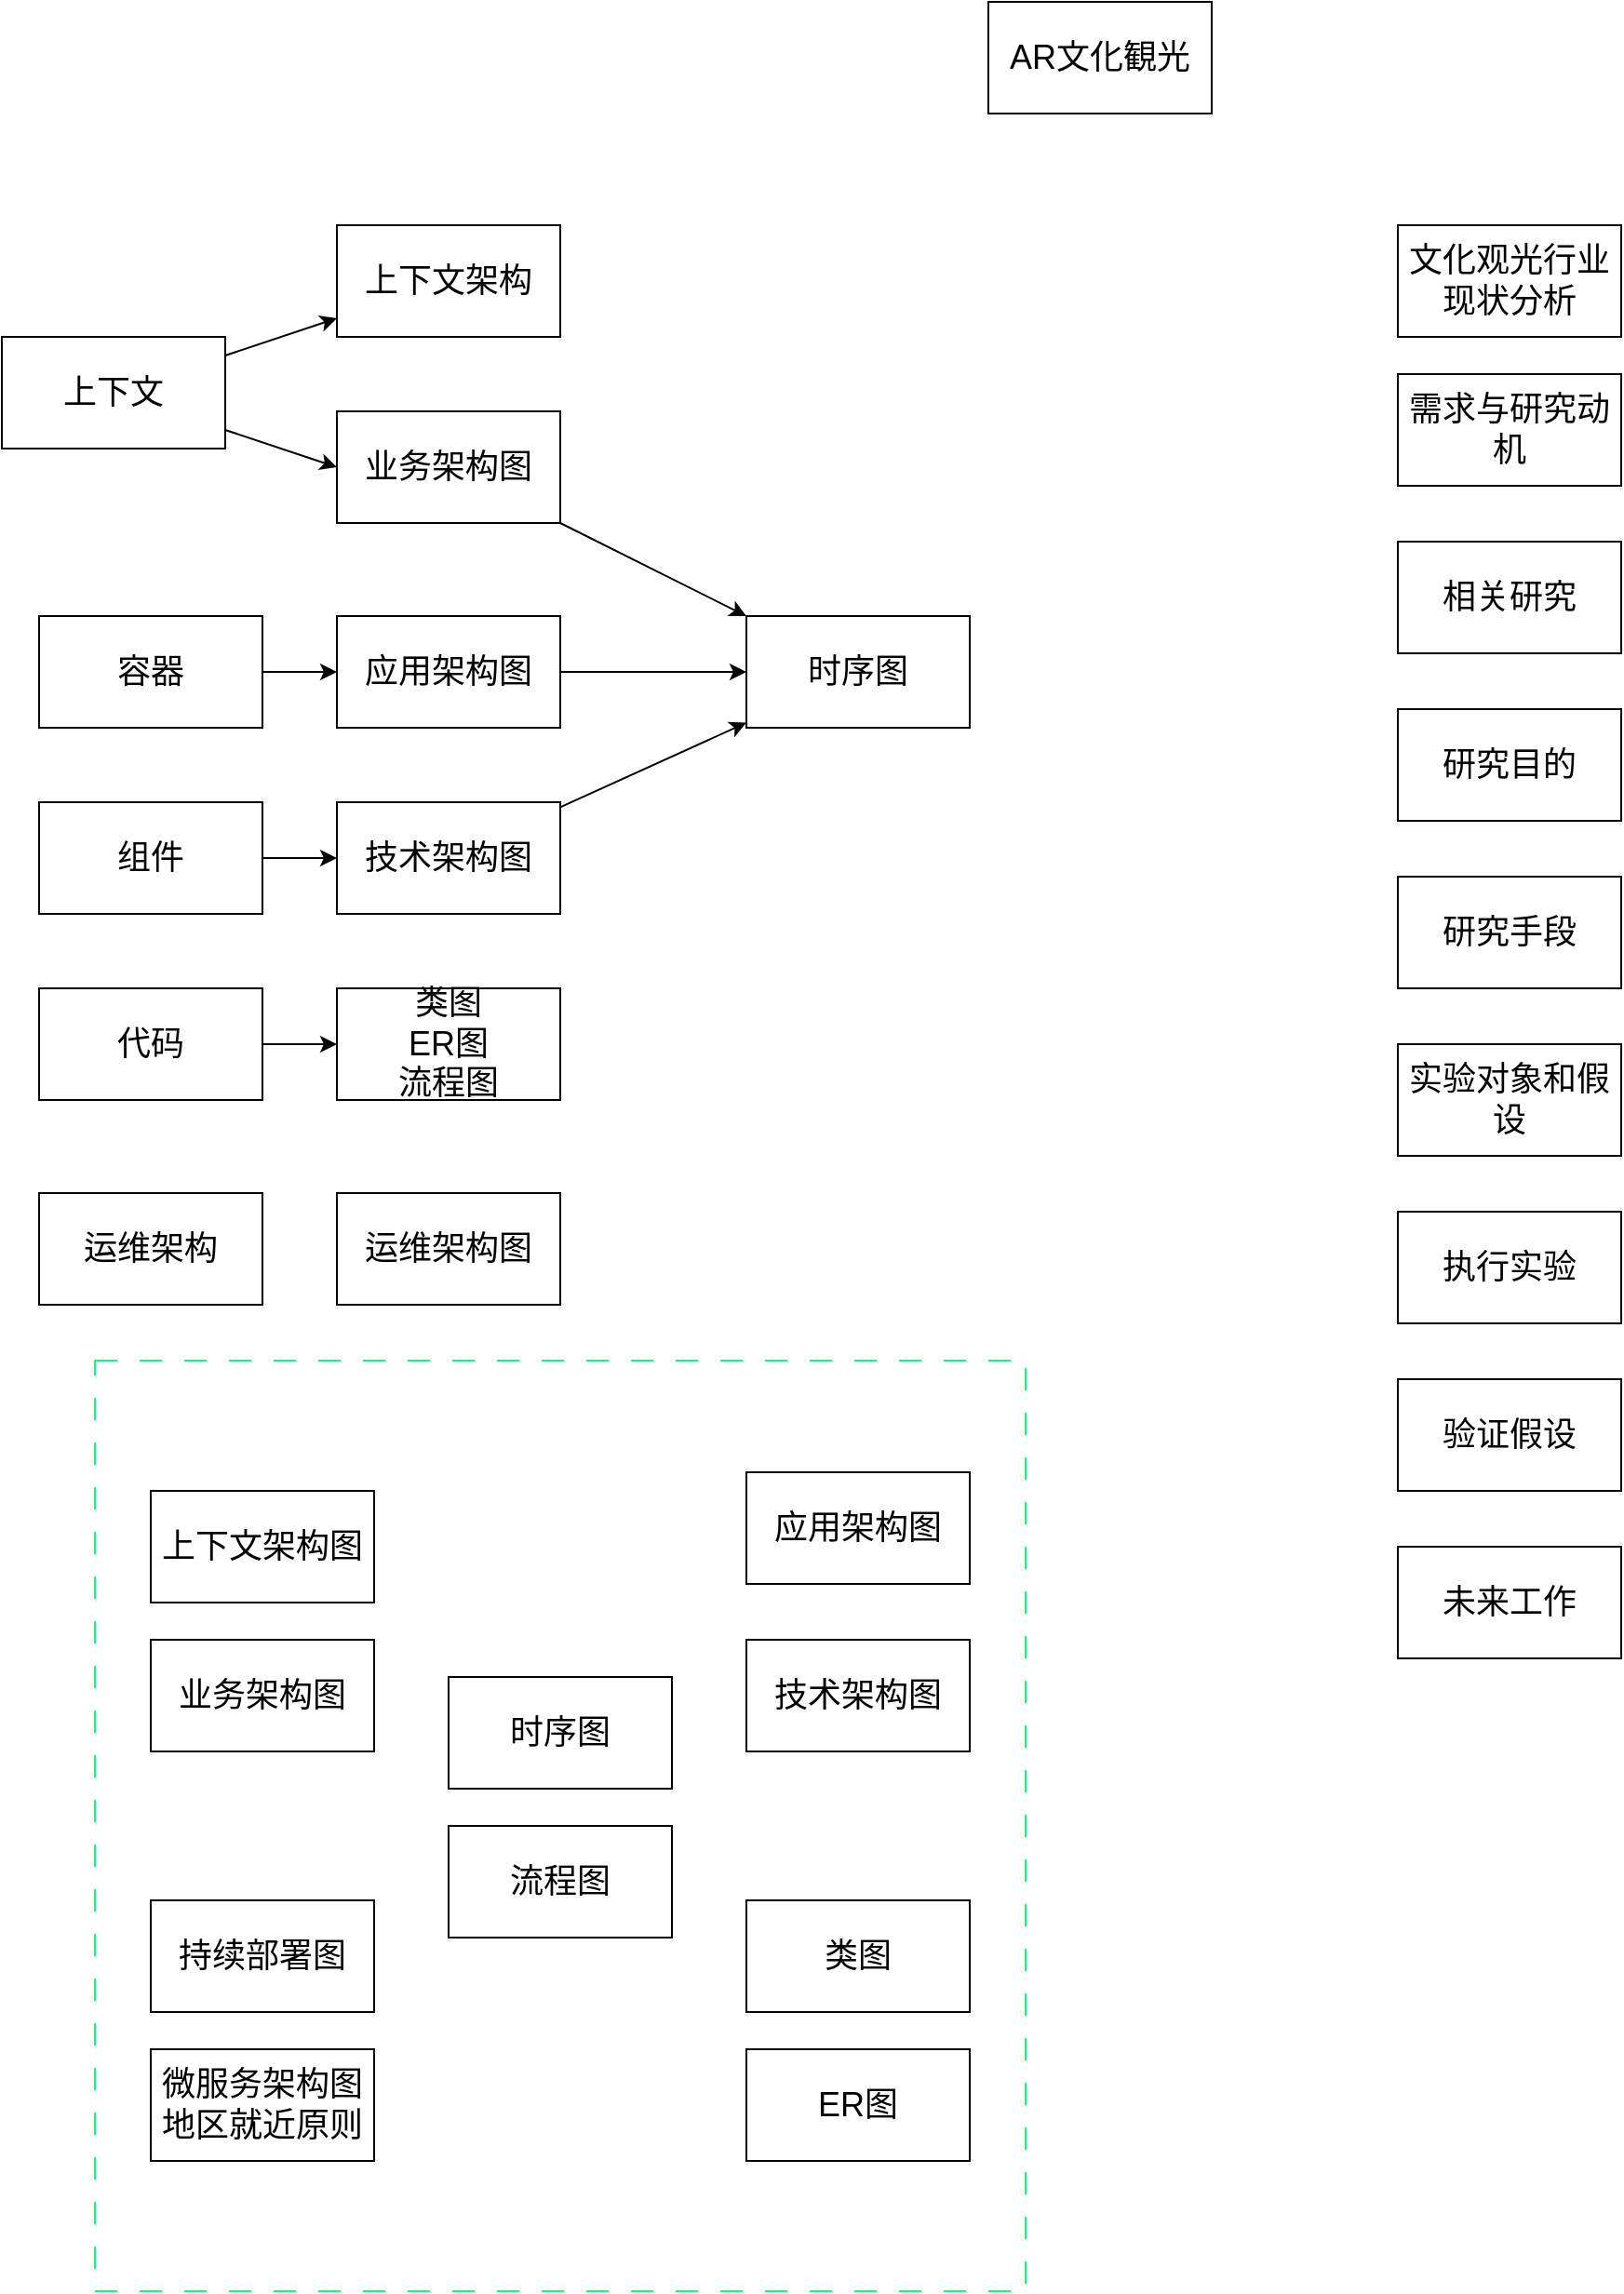 <mxfile>
    <diagram id="Ak6OZtN7oj5A9qNA5FTk" name="Page-1">
        <mxGraphModel dx="1450" dy="1003" grid="1" gridSize="10" guides="1" tooltips="1" connect="1" arrows="1" fold="1" page="1" pageScale="1" pageWidth="1200" pageHeight="1600" math="0" shadow="0">
            <root>
                <mxCell id="0"/>
                <mxCell id="1" parent="0"/>
                <mxCell id="88" value="" style="whiteSpace=wrap;html=1;aspect=fixed;strokeColor=#00FF80;dashed=1;dashPattern=12 12;" vertex="1" parent="1">
                    <mxGeometry x="80" y="960" width="500" height="500" as="geometry"/>
                </mxCell>
                <mxCell id="2" value="&lt;font style=&quot;font-size: 18px;&quot;&gt;AR文化観光&lt;/font&gt;" style="rounded=0;whiteSpace=wrap;html=1;" parent="1" vertex="1">
                    <mxGeometry x="560" y="230" width="120" height="60" as="geometry"/>
                </mxCell>
                <mxCell id="41" value="&lt;span style=&quot;font-size: 18px;&quot;&gt;需求与研究动机&lt;/span&gt;" style="rounded=0;whiteSpace=wrap;html=1;" parent="1" vertex="1">
                    <mxGeometry x="780" y="430" width="120" height="60" as="geometry"/>
                </mxCell>
                <mxCell id="42" value="&lt;span style=&quot;font-size: 18px;&quot;&gt;研究目的&lt;/span&gt;" style="rounded=0;whiteSpace=wrap;html=1;" parent="1" vertex="1">
                    <mxGeometry x="780" y="610" width="120" height="60" as="geometry"/>
                </mxCell>
                <mxCell id="43" value="&lt;span style=&quot;font-size: 18px;&quot;&gt;文化观光行业现状分析&lt;/span&gt;" style="rounded=0;whiteSpace=wrap;html=1;" parent="1" vertex="1">
                    <mxGeometry x="780" y="350" width="120" height="60" as="geometry"/>
                </mxCell>
                <mxCell id="44" value="&lt;span style=&quot;font-size: 18px;&quot;&gt;相关研究&lt;/span&gt;" style="rounded=0;whiteSpace=wrap;html=1;" parent="1" vertex="1">
                    <mxGeometry x="780" y="520" width="120" height="60" as="geometry"/>
                </mxCell>
                <mxCell id="45" value="&lt;span style=&quot;font-size: 18px;&quot;&gt;研究手段&lt;/span&gt;" style="rounded=0;whiteSpace=wrap;html=1;" parent="1" vertex="1">
                    <mxGeometry x="780" y="700" width="120" height="60" as="geometry"/>
                </mxCell>
                <mxCell id="46" value="&lt;span style=&quot;font-size: 18px;&quot;&gt;实验对象和假设&lt;/span&gt;" style="rounded=0;whiteSpace=wrap;html=1;" parent="1" vertex="1">
                    <mxGeometry x="780" y="790" width="120" height="60" as="geometry"/>
                </mxCell>
                <mxCell id="47" value="&lt;span style=&quot;font-size: 18px;&quot;&gt;验证假设&lt;/span&gt;" style="rounded=0;whiteSpace=wrap;html=1;" parent="1" vertex="1">
                    <mxGeometry x="780" y="970" width="120" height="60" as="geometry"/>
                </mxCell>
                <mxCell id="49" value="&lt;span style=&quot;font-size: 18px;&quot;&gt;未来工作&lt;/span&gt;" style="rounded=0;whiteSpace=wrap;html=1;" parent="1" vertex="1">
                    <mxGeometry x="780" y="1060" width="120" height="60" as="geometry"/>
                </mxCell>
                <mxCell id="50" value="&lt;span style=&quot;font-size: 18px;&quot;&gt;执行实验&lt;/span&gt;" style="rounded=0;whiteSpace=wrap;html=1;" parent="1" vertex="1">
                    <mxGeometry x="780" y="880" width="120" height="60" as="geometry"/>
                </mxCell>
                <mxCell id="57" value="&lt;span style=&quot;font-size: 18px;&quot;&gt;上下文架构&lt;/span&gt;" style="rounded=0;whiteSpace=wrap;html=1;" vertex="1" parent="1">
                    <mxGeometry x="210" y="350" width="120" height="60" as="geometry"/>
                </mxCell>
                <mxCell id="75" style="edgeStyle=none;html=1;" edge="1" parent="1" source="58" target="74">
                    <mxGeometry relative="1" as="geometry"/>
                </mxCell>
                <mxCell id="58" value="&lt;span style=&quot;font-size: 18px;&quot;&gt;业务架构图&lt;/span&gt;" style="rounded=0;whiteSpace=wrap;html=1;" vertex="1" parent="1">
                    <mxGeometry x="210" y="450" width="120" height="60" as="geometry"/>
                </mxCell>
                <mxCell id="76" style="edgeStyle=none;html=1;entryX=0;entryY=0.5;entryDx=0;entryDy=0;" edge="1" parent="1" source="59" target="74">
                    <mxGeometry relative="1" as="geometry"/>
                </mxCell>
                <mxCell id="59" value="&lt;span style=&quot;font-size: 18px;&quot;&gt;应用架构图&lt;/span&gt;" style="rounded=0;whiteSpace=wrap;html=1;" vertex="1" parent="1">
                    <mxGeometry x="210" y="560" width="120" height="60" as="geometry"/>
                </mxCell>
                <mxCell id="60" value="&lt;span style=&quot;font-size: 18px;&quot;&gt;类图&lt;br&gt;ER图&lt;br&gt;流程图&lt;br&gt;&lt;/span&gt;" style="rounded=0;whiteSpace=wrap;html=1;" vertex="1" parent="1">
                    <mxGeometry x="210" y="760" width="120" height="60" as="geometry"/>
                </mxCell>
                <mxCell id="77" style="edgeStyle=none;html=1;" edge="1" parent="1" source="61" target="74">
                    <mxGeometry relative="1" as="geometry"/>
                </mxCell>
                <mxCell id="61" value="&lt;span style=&quot;font-size: 18px;&quot;&gt;技术架构图&lt;/span&gt;" style="rounded=0;whiteSpace=wrap;html=1;" vertex="1" parent="1">
                    <mxGeometry x="210" y="660" width="120" height="60" as="geometry"/>
                </mxCell>
                <mxCell id="62" value="&lt;span style=&quot;font-size: 18px;&quot;&gt;运维架构图&lt;/span&gt;" style="rounded=0;whiteSpace=wrap;html=1;" vertex="1" parent="1">
                    <mxGeometry x="210" y="870" width="120" height="60" as="geometry"/>
                </mxCell>
                <mxCell id="69" style="edgeStyle=none;html=1;" edge="1" parent="1" source="63">
                    <mxGeometry relative="1" as="geometry">
                        <mxPoint x="210" y="400" as="targetPoint"/>
                    </mxGeometry>
                </mxCell>
                <mxCell id="70" style="edgeStyle=none;html=1;entryX=0;entryY=0.5;entryDx=0;entryDy=0;" edge="1" parent="1" source="63">
                    <mxGeometry relative="1" as="geometry">
                        <mxPoint x="210" y="480" as="targetPoint"/>
                    </mxGeometry>
                </mxCell>
                <mxCell id="63" value="&lt;span style=&quot;font-size: 18px;&quot;&gt;上下文&lt;/span&gt;" style="rounded=0;whiteSpace=wrap;html=1;" vertex="1" parent="1">
                    <mxGeometry x="30" y="410" width="120" height="60" as="geometry"/>
                </mxCell>
                <mxCell id="71" style="edgeStyle=none;html=1;entryX=0;entryY=0.5;entryDx=0;entryDy=0;" edge="1" parent="1" source="65">
                    <mxGeometry relative="1" as="geometry">
                        <mxPoint x="210" y="590" as="targetPoint"/>
                    </mxGeometry>
                </mxCell>
                <mxCell id="65" value="&lt;span style=&quot;font-size: 18px;&quot;&gt;容器&lt;/span&gt;" style="rounded=0;whiteSpace=wrap;html=1;" vertex="1" parent="1">
                    <mxGeometry x="50" y="560" width="120" height="60" as="geometry"/>
                </mxCell>
                <mxCell id="73" style="edgeStyle=none;html=1;" edge="1" parent="1" source="66">
                    <mxGeometry relative="1" as="geometry">
                        <mxPoint x="210" y="790" as="targetPoint"/>
                    </mxGeometry>
                </mxCell>
                <mxCell id="66" value="&lt;span style=&quot;font-size: 18px;&quot;&gt;代码&lt;/span&gt;" style="rounded=0;whiteSpace=wrap;html=1;" vertex="1" parent="1">
                    <mxGeometry x="50" y="760" width="120" height="60" as="geometry"/>
                </mxCell>
                <mxCell id="72" style="edgeStyle=none;html=1;entryX=0;entryY=0.5;entryDx=0;entryDy=0;" edge="1" parent="1" source="67">
                    <mxGeometry relative="1" as="geometry">
                        <mxPoint x="210" y="690" as="targetPoint"/>
                    </mxGeometry>
                </mxCell>
                <mxCell id="67" value="&lt;span style=&quot;font-size: 18px;&quot;&gt;组件&lt;/span&gt;" style="rounded=0;whiteSpace=wrap;html=1;" vertex="1" parent="1">
                    <mxGeometry x="50" y="660" width="120" height="60" as="geometry"/>
                </mxCell>
                <mxCell id="68" value="&lt;span style=&quot;font-size: 18px;&quot;&gt;运维架构&lt;/span&gt;" style="rounded=0;whiteSpace=wrap;html=1;" vertex="1" parent="1">
                    <mxGeometry x="50" y="870" width="120" height="60" as="geometry"/>
                </mxCell>
                <mxCell id="74" value="&lt;span style=&quot;font-size: 18px;&quot;&gt;时序图&lt;/span&gt;" style="rounded=0;whiteSpace=wrap;html=1;" vertex="1" parent="1">
                    <mxGeometry x="430" y="560" width="120" height="60" as="geometry"/>
                </mxCell>
                <mxCell id="78" value="&lt;span style=&quot;font-size: 18px;&quot;&gt;上下文架构图&lt;/span&gt;" style="rounded=0;whiteSpace=wrap;html=1;" vertex="1" parent="1">
                    <mxGeometry x="110" y="1030" width="120" height="60" as="geometry"/>
                </mxCell>
                <mxCell id="79" value="&lt;span style=&quot;font-size: 18px;&quot;&gt;业务架构图&lt;/span&gt;" style="rounded=0;whiteSpace=wrap;html=1;" vertex="1" parent="1">
                    <mxGeometry x="110" y="1110" width="120" height="60" as="geometry"/>
                </mxCell>
                <mxCell id="80" value="&lt;span style=&quot;font-size: 18px;&quot;&gt;应用架构图&lt;/span&gt;" style="rounded=0;whiteSpace=wrap;html=1;" vertex="1" parent="1">
                    <mxGeometry x="430" y="1020" width="120" height="60" as="geometry"/>
                </mxCell>
                <mxCell id="81" value="&lt;span style=&quot;font-size: 18px;&quot;&gt;技术架构图&lt;/span&gt;" style="rounded=0;whiteSpace=wrap;html=1;" vertex="1" parent="1">
                    <mxGeometry x="430" y="1110" width="120" height="60" as="geometry"/>
                </mxCell>
                <mxCell id="82" value="&lt;span style=&quot;font-size: 18px;&quot;&gt;类图&lt;/span&gt;" style="rounded=0;whiteSpace=wrap;html=1;" vertex="1" parent="1">
                    <mxGeometry x="430" y="1250" width="120" height="60" as="geometry"/>
                </mxCell>
                <mxCell id="83" value="&lt;span style=&quot;font-size: 18px;&quot;&gt;ER图&lt;/span&gt;" style="rounded=0;whiteSpace=wrap;html=1;" vertex="1" parent="1">
                    <mxGeometry x="430" y="1330" width="120" height="60" as="geometry"/>
                </mxCell>
                <mxCell id="84" value="&lt;span style=&quot;font-size: 18px;&quot;&gt;持续部署图&lt;/span&gt;" style="rounded=0;whiteSpace=wrap;html=1;" vertex="1" parent="1">
                    <mxGeometry x="110" y="1250" width="120" height="60" as="geometry"/>
                </mxCell>
                <mxCell id="85" value="&lt;span style=&quot;font-size: 18px;&quot;&gt;微服务架构图&lt;br&gt;地区就近原则&lt;br&gt;&lt;/span&gt;" style="rounded=0;whiteSpace=wrap;html=1;" vertex="1" parent="1">
                    <mxGeometry x="110" y="1330" width="120" height="60" as="geometry"/>
                </mxCell>
                <mxCell id="86" value="&lt;span style=&quot;font-size: 18px;&quot;&gt;时序图&lt;/span&gt;" style="rounded=0;whiteSpace=wrap;html=1;" vertex="1" parent="1">
                    <mxGeometry x="270" y="1130" width="120" height="60" as="geometry"/>
                </mxCell>
                <mxCell id="87" value="&lt;span style=&quot;font-size: 18px;&quot;&gt;流程图&lt;/span&gt;" style="rounded=0;whiteSpace=wrap;html=1;" vertex="1" parent="1">
                    <mxGeometry x="270" y="1210" width="120" height="60" as="geometry"/>
                </mxCell>
            </root>
        </mxGraphModel>
    </diagram>
</mxfile>